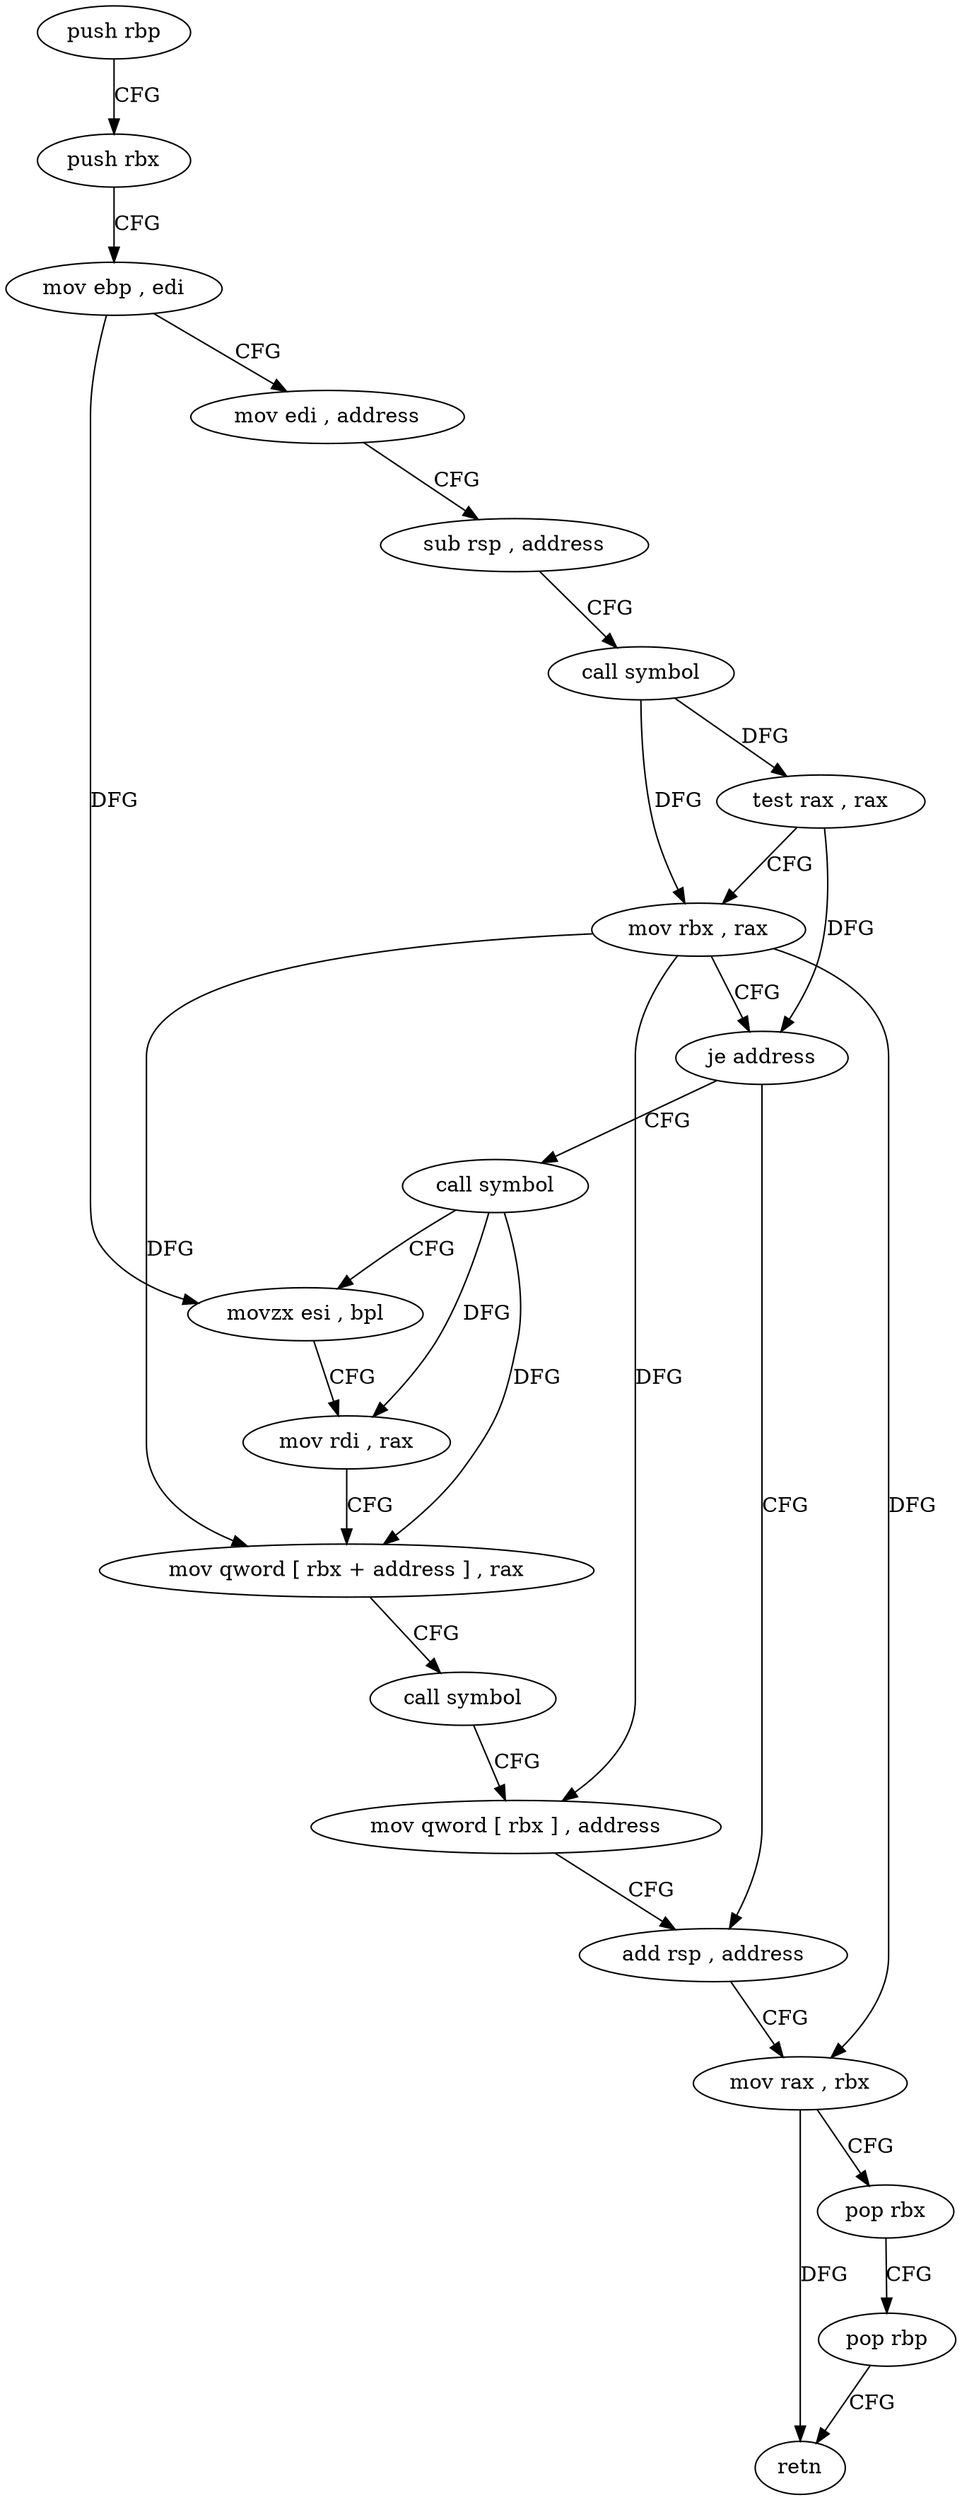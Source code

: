 digraph "func" {
"142448" [label = "push rbp" ]
"142449" [label = "push rbx" ]
"142450" [label = "mov ebp , edi" ]
"142452" [label = "mov edi , address" ]
"142457" [label = "sub rsp , address" ]
"142461" [label = "call symbol" ]
"142466" [label = "test rax , rax" ]
"142469" [label = "mov rbx , rax" ]
"142472" [label = "je address" ]
"142502" [label = "add rsp , address" ]
"142474" [label = "call symbol" ]
"142506" [label = "mov rax , rbx" ]
"142509" [label = "pop rbx" ]
"142510" [label = "pop rbp" ]
"142511" [label = "retn" ]
"142479" [label = "movzx esi , bpl" ]
"142483" [label = "mov rdi , rax" ]
"142486" [label = "mov qword [ rbx + address ] , rax" ]
"142490" [label = "call symbol" ]
"142495" [label = "mov qword [ rbx ] , address" ]
"142448" -> "142449" [ label = "CFG" ]
"142449" -> "142450" [ label = "CFG" ]
"142450" -> "142452" [ label = "CFG" ]
"142450" -> "142479" [ label = "DFG" ]
"142452" -> "142457" [ label = "CFG" ]
"142457" -> "142461" [ label = "CFG" ]
"142461" -> "142466" [ label = "DFG" ]
"142461" -> "142469" [ label = "DFG" ]
"142466" -> "142469" [ label = "CFG" ]
"142466" -> "142472" [ label = "DFG" ]
"142469" -> "142472" [ label = "CFG" ]
"142469" -> "142506" [ label = "DFG" ]
"142469" -> "142486" [ label = "DFG" ]
"142469" -> "142495" [ label = "DFG" ]
"142472" -> "142502" [ label = "CFG" ]
"142472" -> "142474" [ label = "CFG" ]
"142502" -> "142506" [ label = "CFG" ]
"142474" -> "142479" [ label = "CFG" ]
"142474" -> "142483" [ label = "DFG" ]
"142474" -> "142486" [ label = "DFG" ]
"142506" -> "142509" [ label = "CFG" ]
"142506" -> "142511" [ label = "DFG" ]
"142509" -> "142510" [ label = "CFG" ]
"142510" -> "142511" [ label = "CFG" ]
"142479" -> "142483" [ label = "CFG" ]
"142483" -> "142486" [ label = "CFG" ]
"142486" -> "142490" [ label = "CFG" ]
"142490" -> "142495" [ label = "CFG" ]
"142495" -> "142502" [ label = "CFG" ]
}
